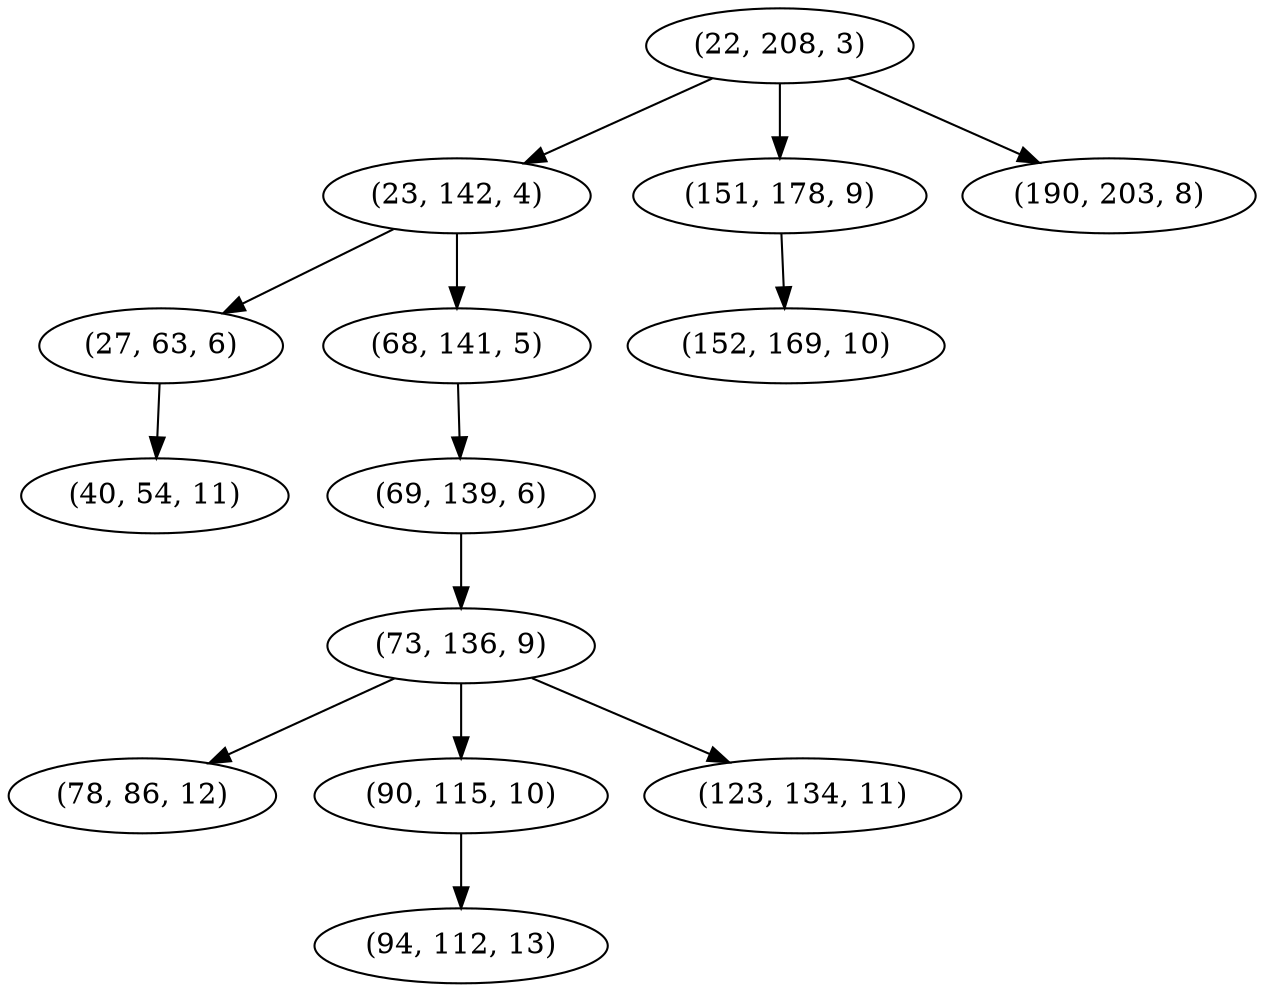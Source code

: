 digraph tree {
    "(22, 208, 3)";
    "(23, 142, 4)";
    "(27, 63, 6)";
    "(40, 54, 11)";
    "(68, 141, 5)";
    "(69, 139, 6)";
    "(73, 136, 9)";
    "(78, 86, 12)";
    "(90, 115, 10)";
    "(94, 112, 13)";
    "(123, 134, 11)";
    "(151, 178, 9)";
    "(152, 169, 10)";
    "(190, 203, 8)";
    "(22, 208, 3)" -> "(23, 142, 4)";
    "(22, 208, 3)" -> "(151, 178, 9)";
    "(22, 208, 3)" -> "(190, 203, 8)";
    "(23, 142, 4)" -> "(27, 63, 6)";
    "(23, 142, 4)" -> "(68, 141, 5)";
    "(27, 63, 6)" -> "(40, 54, 11)";
    "(68, 141, 5)" -> "(69, 139, 6)";
    "(69, 139, 6)" -> "(73, 136, 9)";
    "(73, 136, 9)" -> "(78, 86, 12)";
    "(73, 136, 9)" -> "(90, 115, 10)";
    "(73, 136, 9)" -> "(123, 134, 11)";
    "(90, 115, 10)" -> "(94, 112, 13)";
    "(151, 178, 9)" -> "(152, 169, 10)";
}

